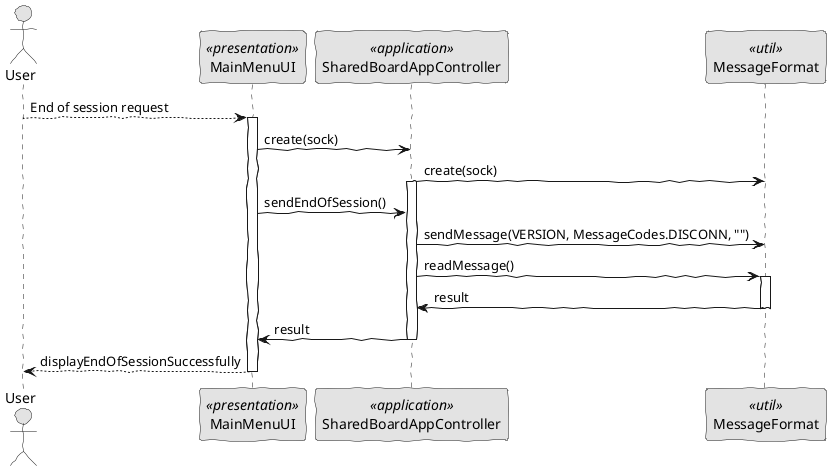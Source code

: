 @startuml
'http://plantuml.com/skinparam.html
skinparam handwritten true
skinparam monochrome true
skinparam packageStyle rect
skinparam defaultFontName FG Virgil
skinparam shadowing false

actor User as Actor
participant MainMenuUI as UI <<presentation>>
participant SharedBoardAppController as Controller <<application>>
participant MessageFormat as MF <<util>>

Actor --> UI: End of session request
activate UI
    UI -> Controller: create(sock)

    Controller -> MF: create(sock)
    activate Controller
    UI -> Controller: sendEndOfSession()

    Controller -> MF: sendMessage(VERSION, MessageCodes.DISCONN, "")

    Controller -> MF: readMessage()
    activate MF
    MF -> Controller: result
    deactivate MF

    Controller -> UI: result
    deactivate Controller



    UI --> Actor: displayEndOfSessionSuccessfully

deactivate UI
@enduml